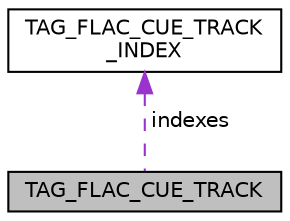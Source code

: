 digraph "TAG_FLAC_CUE_TRACK"
{
 // LATEX_PDF_SIZE
  edge [fontname="Helvetica",fontsize="10",labelfontname="Helvetica",labelfontsize="10"];
  node [fontname="Helvetica",fontsize="10",shape=record];
  Node1 [label="TAG_FLAC_CUE_TRACK",height=0.2,width=0.4,color="black", fillcolor="grey75", style="filled", fontcolor="black",tooltip=" "];
  Node2 -> Node1 [dir="back",color="darkorchid3",fontsize="10",style="dashed",label=" indexes" ,fontname="Helvetica"];
  Node2 [label="TAG_FLAC_CUE_TRACK\l_INDEX",height=0.2,width=0.4,color="black", fillcolor="white", style="filled",URL="$struct_t_a_g___f_l_a_c___c_u_e___t_r_a_c_k___i_n_d_e_x.html",tooltip=" "];
}
